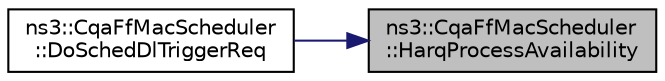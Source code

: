 digraph "ns3::CqaFfMacScheduler::HarqProcessAvailability"
{
 // LATEX_PDF_SIZE
  edge [fontname="Helvetica",fontsize="10",labelfontname="Helvetica",labelfontsize="10"];
  node [fontname="Helvetica",fontsize="10",shape=record];
  rankdir="RL";
  Node1 [label="ns3::CqaFfMacScheduler\l::HarqProcessAvailability",height=0.2,width=0.4,color="black", fillcolor="grey75", style="filled", fontcolor="black",tooltip="Return the availability of free process for the RNTI specified."];
  Node1 -> Node2 [dir="back",color="midnightblue",fontsize="10",style="solid",fontname="Helvetica"];
  Node2 [label="ns3::CqaFfMacScheduler\l::DoSchedDlTriggerReq",height=0.2,width=0.4,color="black", fillcolor="white", style="filled",URL="$classns3_1_1_cqa_ff_mac_scheduler.html#a3840f199996b4470ce8d9b19bf435c5d",tooltip="Sched DL RLC Buffer Request."];
}
